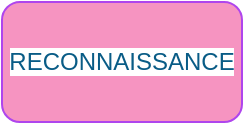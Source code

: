 <mxfile version="17.5.0" type="github">
  <diagram id="6a731a19-8d31-9384-78a2-239565b7b9f0" name="Page-1">
    <mxGraphModel dx="1470" dy="962" grid="1" gridSize="10" guides="1" tooltips="1" connect="1" arrows="1" fold="1" page="1" pageScale="1" pageWidth="1169" pageHeight="827" math="0" shadow="0">
      <root>
        <mxCell id="0" />
        <mxCell id="1" parent="0" />
        <mxCell id="dSzuP_4658Dhp5cGhsQd-1542" value="&lt;span style=&quot;background-color: rgb(255 , 255 , 255)&quot;&gt;RECONNAISSANCE&lt;/span&gt;" style="rounded=1;whiteSpace=wrap;html=1;sketch=0;fontColor=#095C86;strokeColor=#AF45ED;fillColor=#F694C1;" vertex="1" parent="1">
          <mxGeometry x="440" y="390" width="120" height="60" as="geometry" />
        </mxCell>
      </root>
    </mxGraphModel>
  </diagram>
</mxfile>
